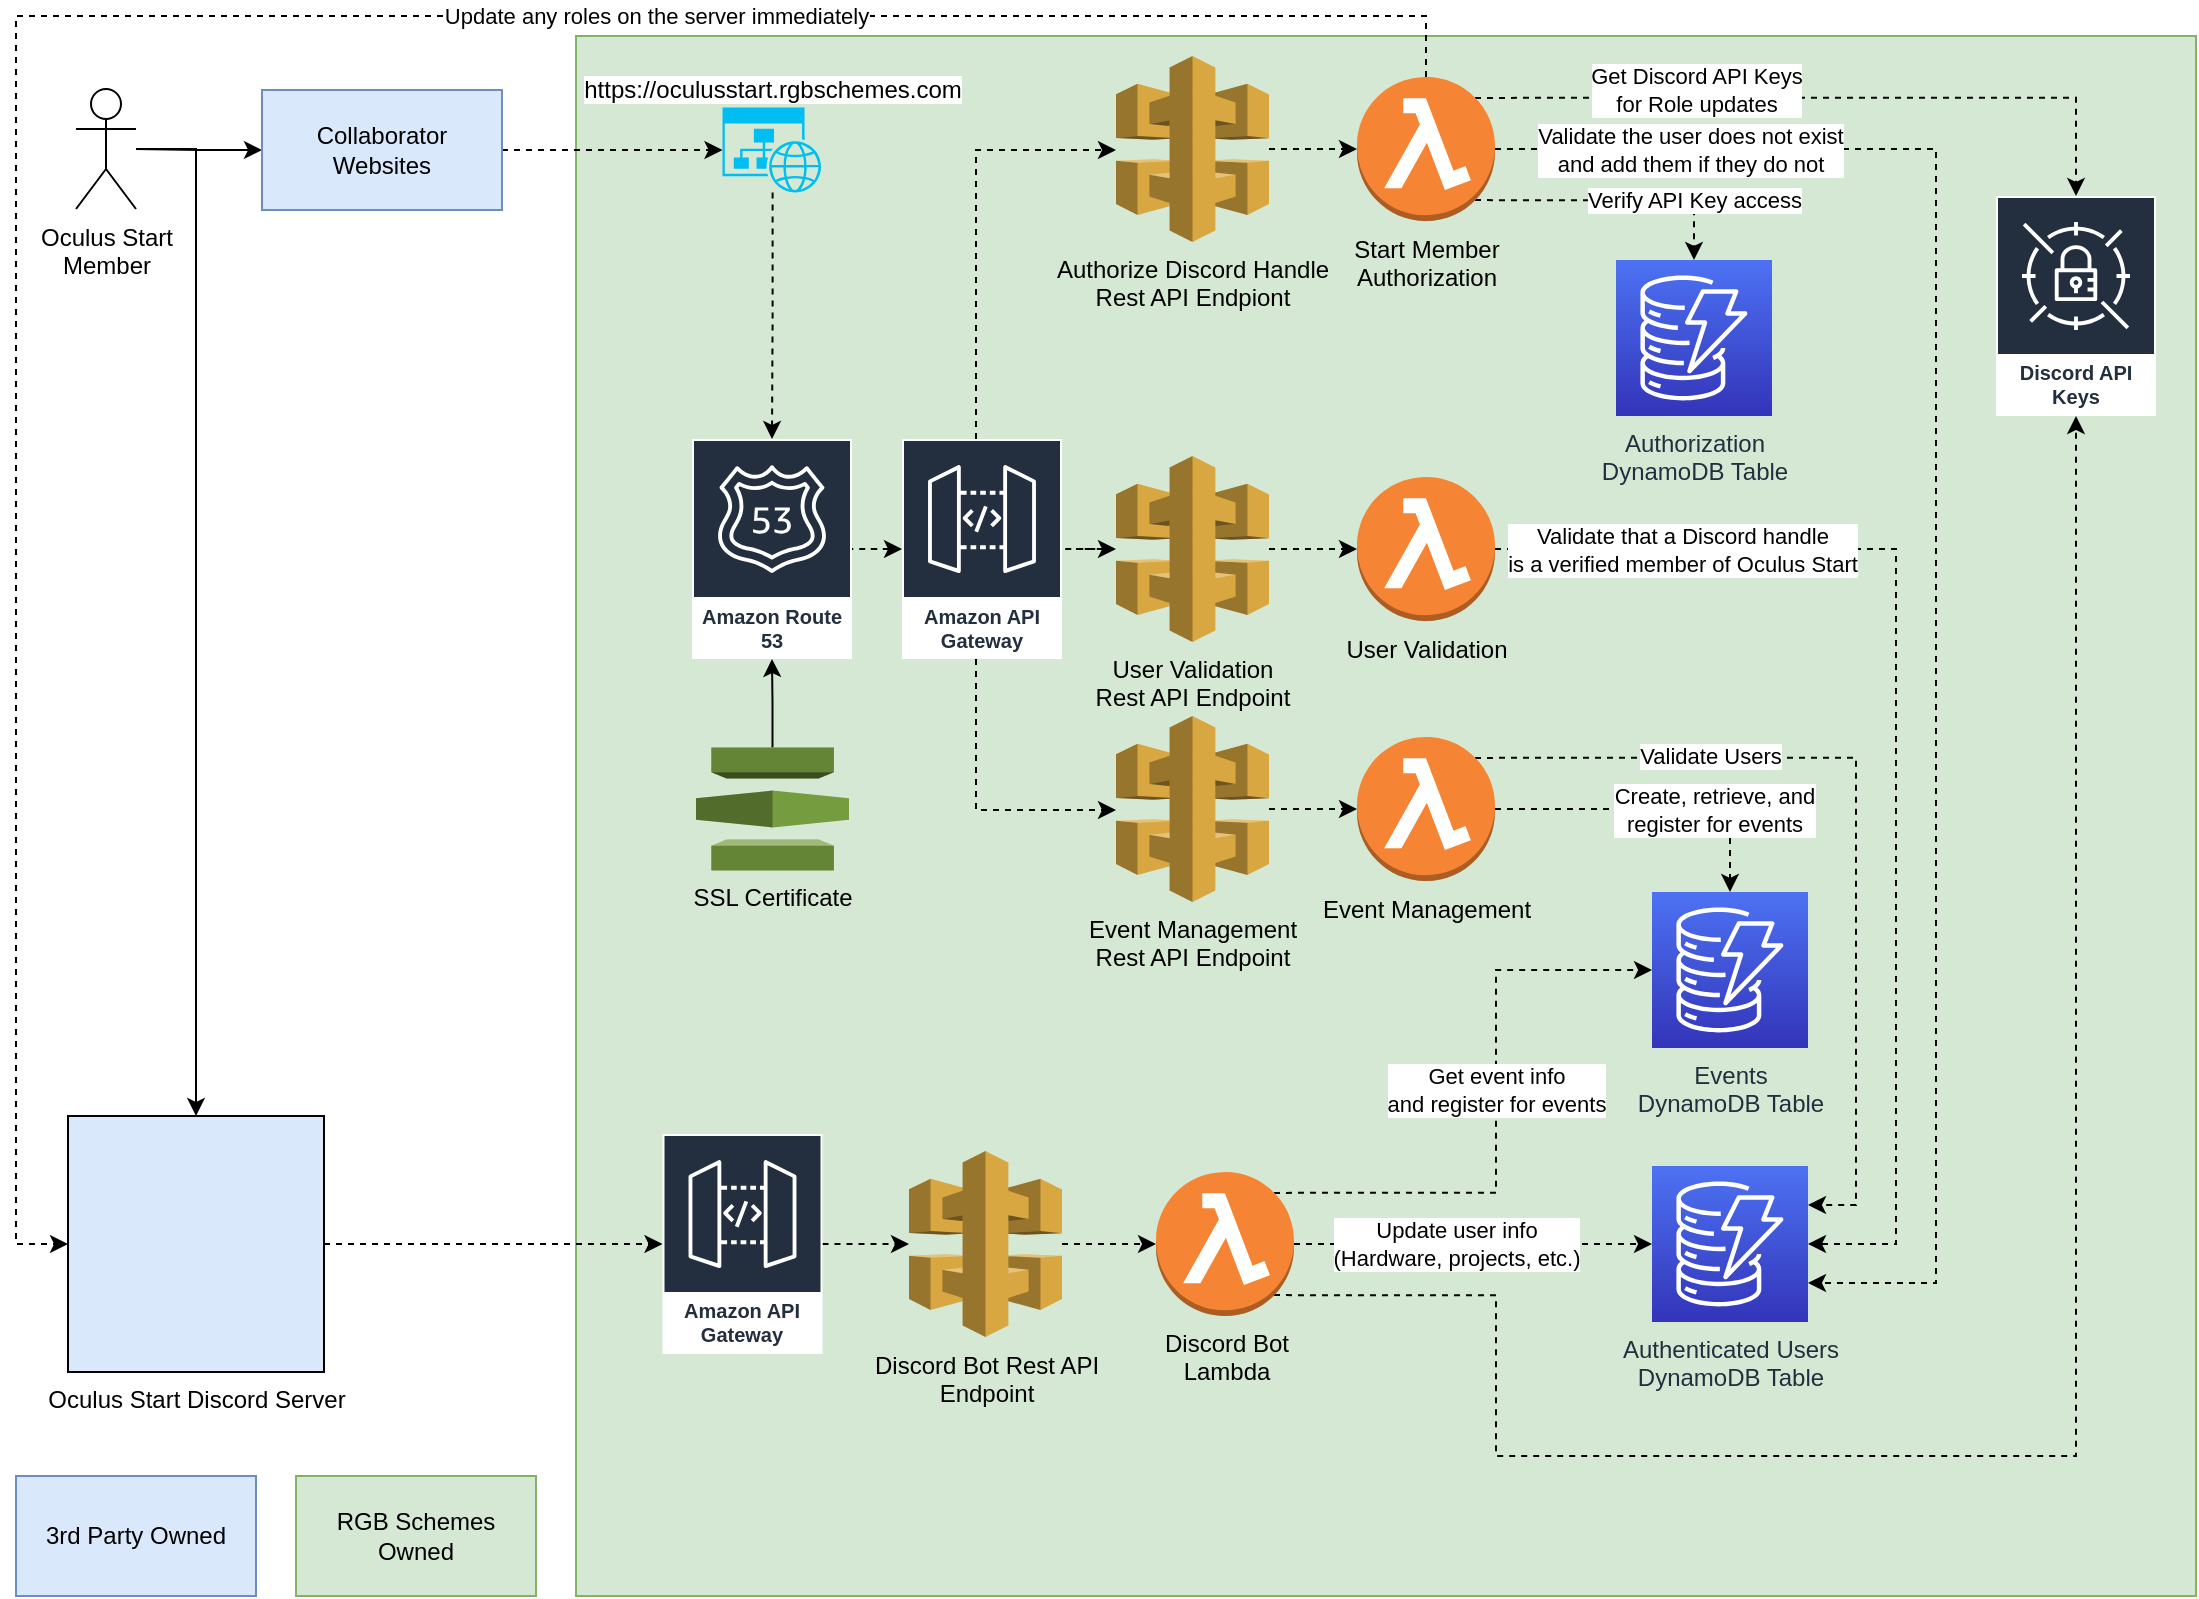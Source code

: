 <mxfile version="14.4.8" type="device"><diagram id="RIyVK-XJGP49oSCJvcVm" name="Page-1"><mxGraphModel dx="2062" dy="1098" grid="1" gridSize="10" guides="1" tooltips="1" connect="1" arrows="1" fold="1" page="1" pageScale="1" pageWidth="850" pageHeight="1100" math="0" shadow="0"><root><mxCell id="0"/><mxCell id="1" parent="0"/><mxCell id="uqmFbLqjzbV420JdiKKn-1" value="" style="rounded=0;whiteSpace=wrap;html=1;fillColor=#d5e8d4;strokeColor=#82b366;labelBackgroundColor=#ffffff;" parent="1" vertex="1"><mxGeometry x="290" y="20" width="810" height="780" as="geometry"/></mxCell><mxCell id="uqmFbLqjzbV420JdiKKn-25" style="edgeStyle=orthogonalEdgeStyle;rounded=0;orthogonalLoop=1;jettySize=auto;html=1;entryX=0.5;entryY=0;entryDx=0;entryDy=0;" parent="1" source="uqmFbLqjzbV420JdiKKn-3" target="uqmFbLqjzbV420JdiKKn-24" edge="1"><mxGeometry relative="1" as="geometry"><Array as="points"><mxPoint x="100" y="77"/></Array></mxGeometry></mxCell><mxCell id="uqmFbLqjzbV420JdiKKn-3" value="Oculus Start&lt;br&gt;Member" style="shape=umlActor;verticalLabelPosition=bottom;verticalAlign=top;html=1;outlineConnect=0;" parent="1" vertex="1"><mxGeometry x="40" y="46.5" width="30" height="60" as="geometry"/></mxCell><mxCell id="uqmFbLqjzbV420JdiKKn-12" style="edgeStyle=orthogonalEdgeStyle;rounded=0;orthogonalLoop=1;jettySize=auto;html=1;entryX=0;entryY=0.5;entryDx=0;entryDy=0;entryPerimeter=0;dashed=1;" parent="1" source="uqmFbLqjzbV420JdiKKn-4" target="uqmFbLqjzbV420JdiKKn-11" edge="1"><mxGeometry relative="1" as="geometry"/></mxCell><mxCell id="uqmFbLqjzbV420JdiKKn-4" value="Authorize Discord Handle&lt;br&gt;Rest API Endpiont" style="outlineConnect=0;dashed=0;verticalLabelPosition=bottom;verticalAlign=top;align=center;html=1;shape=mxgraph.aws3.api_gateway;fillColor=#D9A741;gradientColor=none;" parent="1" vertex="1"><mxGeometry x="560" y="30" width="76.5" height="93" as="geometry"/></mxCell><mxCell id="uqmFbLqjzbV420JdiKKn-76" style="edgeStyle=orthogonalEdgeStyle;rounded=0;orthogonalLoop=1;jettySize=auto;html=1;exitX=1;exitY=0.5;exitDx=0;exitDy=0;exitPerimeter=0;entryX=1;entryY=0.75;entryDx=0;entryDy=0;entryPerimeter=0;dashed=1;" parent="1" source="uqmFbLqjzbV420JdiKKn-11" target="uqmFbLqjzbV420JdiKKn-14" edge="1"><mxGeometry relative="1" as="geometry"><Array as="points"><mxPoint x="970" y="77"/><mxPoint x="970" y="644"/></Array></mxGeometry></mxCell><mxCell id="u1aM631QfO5LvsGasLex-4" value="Validate the user does not exist&lt;br&gt;and add them if they do not" style="edgeLabel;html=1;align=center;verticalAlign=middle;resizable=0;points=[];labelBackgroundColor=#ffffff;" parent="uqmFbLqjzbV420JdiKKn-76" vertex="1" connectable="0"><mxGeometry x="-0.655" y="1" relative="1" as="geometry"><mxPoint x="-49.5" y="1" as="offset"/></mxGeometry></mxCell><mxCell id="u1aM631QfO5LvsGasLex-2" style="edgeStyle=orthogonalEdgeStyle;rounded=0;orthogonalLoop=1;jettySize=auto;html=1;exitX=0.5;exitY=0;exitDx=0;exitDy=0;exitPerimeter=0;entryX=0;entryY=0.5;entryDx=0;entryDy=0;dashed=1;" parent="1" source="uqmFbLqjzbV420JdiKKn-11" target="uqmFbLqjzbV420JdiKKn-24" edge="1"><mxGeometry relative="1" as="geometry"><Array as="points"><mxPoint x="715" y="10"/><mxPoint x="10" y="10"/><mxPoint x="10" y="624"/></Array></mxGeometry></mxCell><mxCell id="u1aM631QfO5LvsGasLex-3" value="Update any roles on the server immediately" style="edgeLabel;html=1;align=center;verticalAlign=middle;resizable=0;points=[];" parent="u1aM631QfO5LvsGasLex-2" vertex="1" connectable="0"><mxGeometry x="-0.396" y="4" relative="1" as="geometry"><mxPoint y="-4" as="offset"/></mxGeometry></mxCell><mxCell id="BA8UXdYmcdBvVOrS4aVX-10" style="edgeStyle=orthogonalEdgeStyle;rounded=0;orthogonalLoop=1;jettySize=auto;html=1;exitX=0.855;exitY=0.855;exitDx=0;exitDy=0;exitPerimeter=0;dashed=1;" parent="1" source="uqmFbLqjzbV420JdiKKn-11" target="BA8UXdYmcdBvVOrS4aVX-2" edge="1"><mxGeometry relative="1" as="geometry"/></mxCell><mxCell id="BA8UXdYmcdBvVOrS4aVX-11" value="Verify API Key access" style="edgeLabel;html=1;align=center;verticalAlign=middle;resizable=0;points=[];" parent="BA8UXdYmcdBvVOrS4aVX-10" vertex="1" connectable="0"><mxGeometry x="0.548" y="-1" relative="1" as="geometry"><mxPoint x="1.51" y="-1.1" as="offset"/></mxGeometry></mxCell><mxCell id="BA8UXdYmcdBvVOrS4aVX-12" style="edgeStyle=orthogonalEdgeStyle;rounded=0;orthogonalLoop=1;jettySize=auto;html=1;exitX=0.855;exitY=0.145;exitDx=0;exitDy=0;exitPerimeter=0;dashed=1;" parent="1" source="uqmFbLqjzbV420JdiKKn-11" target="tnK6DhMkWSxfxEmFP5sY-1" edge="1"><mxGeometry relative="1" as="geometry"><Array as="points"><mxPoint x="1040" y="51"/></Array></mxGeometry></mxCell><mxCell id="BA8UXdYmcdBvVOrS4aVX-13" value="Get Discord API Keys&lt;br&gt;for Role updates" style="edgeLabel;html=1;align=center;verticalAlign=middle;resizable=0;points=[];" parent="BA8UXdYmcdBvVOrS4aVX-12" vertex="1" connectable="0"><mxGeometry x="-0.453" y="1" relative="1" as="geometry"><mxPoint x="14.51" y="-3.43" as="offset"/></mxGeometry></mxCell><mxCell id="uqmFbLqjzbV420JdiKKn-11" value="Start Member&lt;br&gt;Authorization" style="outlineConnect=0;dashed=0;verticalLabelPosition=bottom;verticalAlign=top;align=center;html=1;shape=mxgraph.aws3.lambda_function;fillColor=#F58534;gradientColor=none;" parent="1" vertex="1"><mxGeometry x="680.5" y="40.5" width="69" height="72" as="geometry"/></mxCell><mxCell id="uqmFbLqjzbV420JdiKKn-14" value="Authenticated Users&lt;br&gt;DynamoDB Table" style="points=[[0,0,0],[0.25,0,0],[0.5,0,0],[0.75,0,0],[1,0,0],[0,1,0],[0.25,1,0],[0.5,1,0],[0.75,1,0],[1,1,0],[0,0.25,0],[0,0.5,0],[0,0.75,0],[1,0.25,0],[1,0.5,0],[1,0.75,0]];outlineConnect=0;fontColor=#232F3E;gradientColor=#4D72F3;gradientDirection=north;fillColor=#3334B9;strokeColor=#ffffff;dashed=0;verticalLabelPosition=bottom;verticalAlign=top;align=center;html=1;fontSize=12;fontStyle=0;aspect=fixed;shape=mxgraph.aws4.resourceIcon;resIcon=mxgraph.aws4.dynamodb;" parent="1" vertex="1"><mxGeometry x="828" y="585" width="78" height="78" as="geometry"/></mxCell><mxCell id="u1aM631QfO5LvsGasLex-41" style="edgeStyle=orthogonalEdgeStyle;rounded=0;orthogonalLoop=1;jettySize=auto;html=1;dashed=1;startArrow=none;startFill=0;endArrow=classic;endFill=1;" parent="1" source="uqmFbLqjzbV420JdiKKn-24" target="449qDYbFB-lk0MtSm_en-9" edge="1"><mxGeometry relative="1" as="geometry"/></mxCell><mxCell id="uqmFbLqjzbV420JdiKKn-24" value="Oculus Start Discord Server" style="shape=image;html=1;verticalAlign=top;verticalLabelPosition=bottom;labelBackgroundColor=#ffffff;imageAspect=0;aspect=fixed;image=https://cdn4.iconfinder.com/data/icons/logos-and-brands/512/91_Discord_logo_logos-128.png;imageBorder=#000000;imageBackground=#DAE8FC;" parent="1" vertex="1"><mxGeometry x="36" y="560" width="128" height="128" as="geometry"/></mxCell><mxCell id="uqmFbLqjzbV420JdiKKn-27" value="3rd Party Owned" style="rounded=0;whiteSpace=wrap;html=1;fillColor=#dae8fc;strokeColor=#6c8ebf;" parent="1" vertex="1"><mxGeometry x="10" y="740" width="120" height="60" as="geometry"/></mxCell><mxCell id="uqmFbLqjzbV420JdiKKn-29" value="RGB Schemes&lt;br&gt;Owned" style="rounded=0;whiteSpace=wrap;html=1;fillColor=#d5e8d4;strokeColor=#82b366;" parent="1" vertex="1"><mxGeometry x="150" y="740" width="120" height="60" as="geometry"/></mxCell><mxCell id="uqmFbLqjzbV420JdiKKn-45" value="Events&lt;br&gt;DynamoDB Table" style="points=[[0,0,0],[0.25,0,0],[0.5,0,0],[0.75,0,0],[1,0,0],[0,1,0],[0.25,1,0],[0.5,1,0],[0.75,1,0],[1,1,0],[0,0.25,0],[0,0.5,0],[0,0.75,0],[1,0.25,0],[1,0.5,0],[1,0.75,0]];outlineConnect=0;fontColor=#232F3E;gradientColor=#4D72F3;gradientDirection=north;fillColor=#3334B9;strokeColor=#ffffff;dashed=0;verticalLabelPosition=bottom;verticalAlign=top;align=center;html=1;fontSize=12;fontStyle=0;aspect=fixed;shape=mxgraph.aws4.resourceIcon;resIcon=mxgraph.aws4.dynamodb;" parent="1" vertex="1"><mxGeometry x="828" y="448" width="78" height="78" as="geometry"/></mxCell><mxCell id="uqmFbLqjzbV420JdiKKn-58" style="edgeStyle=orthogonalEdgeStyle;rounded=0;orthogonalLoop=1;jettySize=auto;html=1;entryX=0.5;entryY=0;entryDx=0;entryDy=0;entryPerimeter=0;dashed=1;" parent="1" source="uqmFbLqjzbV420JdiKKn-31" target="uqmFbLqjzbV420JdiKKn-45" edge="1"><mxGeometry relative="1" as="geometry"/></mxCell><mxCell id="u1aM631QfO5LvsGasLex-10" value="Create, retrieve, and&lt;br&gt;register for events" style="edgeLabel;html=1;align=center;verticalAlign=middle;resizable=0;points=[];" parent="uqmFbLqjzbV420JdiKKn-58" vertex="1" connectable="0"><mxGeometry x="0.277" relative="1" as="geometry"><mxPoint x="7.5" as="offset"/></mxGeometry></mxCell><mxCell id="dLIhJnnSE6JZPEZerzcS-6" style="edgeStyle=orthogonalEdgeStyle;rounded=0;orthogonalLoop=1;jettySize=auto;html=1;exitX=0.855;exitY=0.145;exitDx=0;exitDy=0;exitPerimeter=0;entryX=1;entryY=0.25;entryDx=0;entryDy=0;entryPerimeter=0;dashed=1;" parent="1" source="uqmFbLqjzbV420JdiKKn-31" target="uqmFbLqjzbV420JdiKKn-14" edge="1"><mxGeometry relative="1" as="geometry"><Array as="points"><mxPoint x="930" y="381"/><mxPoint x="930" y="605"/></Array></mxGeometry></mxCell><mxCell id="u1aM631QfO5LvsGasLex-9" value="Validate Users" style="edgeLabel;html=1;align=center;verticalAlign=middle;resizable=0;points=[];" parent="dLIhJnnSE6JZPEZerzcS-6" vertex="1" connectable="0"><mxGeometry x="-0.722" y="-2" relative="1" as="geometry"><mxPoint x="56.5" y="-2.93" as="offset"/></mxGeometry></mxCell><mxCell id="uqmFbLqjzbV420JdiKKn-31" value="Event Management" style="outlineConnect=0;dashed=0;verticalLabelPosition=bottom;verticalAlign=top;align=center;html=1;shape=mxgraph.aws3.lambda_function;fillColor=#F58534;gradientColor=none;" parent="1" vertex="1"><mxGeometry x="680.5" y="370.5" width="69" height="72" as="geometry"/></mxCell><mxCell id="uqmFbLqjzbV420JdiKKn-35" style="edgeStyle=orthogonalEdgeStyle;rounded=0;orthogonalLoop=1;jettySize=auto;html=1;entryX=0;entryY=0.5;entryDx=0;entryDy=0;entryPerimeter=0;dashed=1;" parent="1" source="uqmFbLqjzbV420JdiKKn-34" target="uqmFbLqjzbV420JdiKKn-31" edge="1"><mxGeometry relative="1" as="geometry"/></mxCell><mxCell id="uqmFbLqjzbV420JdiKKn-34" value="Event Management&lt;br&gt;Rest API Endpoint" style="outlineConnect=0;dashed=0;verticalLabelPosition=bottom;verticalAlign=top;align=center;html=1;shape=mxgraph.aws3.api_gateway;fillColor=#D9A741;gradientColor=none;" parent="1" vertex="1"><mxGeometry x="560" y="360" width="76.5" height="93" as="geometry"/></mxCell><mxCell id="449qDYbFB-lk0MtSm_en-5" style="edgeStyle=orthogonalEdgeStyle;rounded=0;orthogonalLoop=1;jettySize=auto;html=1;dashed=1;startArrow=none;startFill=0;endArrow=classic;endFill=1;" edge="1" parent="1" source="dLIhJnnSE6JZPEZerzcS-7" target="dLIhJnnSE6JZPEZerzcS-9"><mxGeometry relative="1" as="geometry"/></mxCell><mxCell id="dLIhJnnSE6JZPEZerzcS-7" value="Discord Bot Rest API&lt;br&gt;Endpoint" style="outlineConnect=0;dashed=0;verticalLabelPosition=bottom;verticalAlign=top;align=center;html=1;shape=mxgraph.aws3.api_gateway;fillColor=#D9A741;gradientColor=none;" parent="1" vertex="1"><mxGeometry x="456.5" y="577.5" width="76.5" height="93" as="geometry"/></mxCell><mxCell id="u1aM631QfO5LvsGasLex-16" style="edgeStyle=orthogonalEdgeStyle;rounded=0;orthogonalLoop=1;jettySize=auto;html=1;entryX=0;entryY=0.5;entryDx=0;entryDy=0;entryPerimeter=0;startArrow=none;startFill=0;endArrow=classic;endFill=1;dashed=1;exitX=1;exitY=0.5;exitDx=0;exitDy=0;exitPerimeter=0;" parent="1" source="dLIhJnnSE6JZPEZerzcS-9" target="uqmFbLqjzbV420JdiKKn-14" edge="1"><mxGeometry relative="1" as="geometry"><Array as="points"><mxPoint x="660" y="624"/><mxPoint x="660" y="624"/></Array></mxGeometry></mxCell><mxCell id="u1aM631QfO5LvsGasLex-17" value="Update user info&lt;br&gt;(Hardware, projects, etc.)" style="edgeLabel;html=1;align=center;verticalAlign=middle;resizable=0;points=[];" parent="u1aM631QfO5LvsGasLex-16" vertex="1" connectable="0"><mxGeometry x="-0.137" y="-1" relative="1" as="geometry"><mxPoint x="4" y="-1" as="offset"/></mxGeometry></mxCell><mxCell id="u1aM631QfO5LvsGasLex-19" style="edgeStyle=orthogonalEdgeStyle;rounded=0;orthogonalLoop=1;jettySize=auto;html=1;entryX=0;entryY=0.5;entryDx=0;entryDy=0;entryPerimeter=0;dashed=1;startArrow=none;startFill=0;endArrow=classic;endFill=1;exitX=0.855;exitY=0.145;exitDx=0;exitDy=0;exitPerimeter=0;" parent="1" source="dLIhJnnSE6JZPEZerzcS-9" target="uqmFbLqjzbV420JdiKKn-45" edge="1"><mxGeometry relative="1" as="geometry"><Array as="points"><mxPoint x="750" y="598"/><mxPoint x="750" y="487"/></Array></mxGeometry></mxCell><mxCell id="u1aM631QfO5LvsGasLex-20" value="Get event info&lt;br&gt;and register for events" style="edgeLabel;html=1;align=center;verticalAlign=middle;resizable=0;points=[];" parent="u1aM631QfO5LvsGasLex-19" vertex="1" connectable="0"><mxGeometry x="-0.184" y="-1" relative="1" as="geometry"><mxPoint x="-1.5" y="-39.91" as="offset"/></mxGeometry></mxCell><mxCell id="u1aM631QfO5LvsGasLex-22" style="edgeStyle=orthogonalEdgeStyle;rounded=0;orthogonalLoop=1;jettySize=auto;html=1;exitX=0.855;exitY=0.855;exitDx=0;exitDy=0;exitPerimeter=0;dashed=1;startArrow=none;startFill=0;endArrow=classic;endFill=1;" parent="1" source="dLIhJnnSE6JZPEZerzcS-9" target="tnK6DhMkWSxfxEmFP5sY-1" edge="1"><mxGeometry relative="1" as="geometry"><Array as="points"><mxPoint x="750" y="650"/><mxPoint x="750" y="730"/><mxPoint x="1040" y="730"/></Array></mxGeometry></mxCell><mxCell id="dLIhJnnSE6JZPEZerzcS-9" value="Discord Bot&lt;br&gt;Lambda" style="outlineConnect=0;dashed=0;verticalLabelPosition=bottom;verticalAlign=top;align=center;html=1;shape=mxgraph.aws3.lambda_function;fillColor=#F58534;gradientColor=none;" parent="1" vertex="1"><mxGeometry x="580" y="588" width="69" height="72" as="geometry"/></mxCell><mxCell id="tnK6DhMkWSxfxEmFP5sY-1" value="Discord API Keys" style="outlineConnect=0;fontColor=#232F3E;gradientColor=none;strokeColor=#ffffff;fillColor=#232F3E;dashed=0;verticalLabelPosition=middle;verticalAlign=bottom;align=center;html=1;whiteSpace=wrap;fontSize=10;fontStyle=1;spacing=3;shape=mxgraph.aws4.productIcon;prIcon=mxgraph.aws4.secrets_manager;" parent="1" vertex="1"><mxGeometry x="1000" y="100" width="80" height="110" as="geometry"/></mxCell><mxCell id="u1aM631QfO5LvsGasLex-15" style="edgeStyle=orthogonalEdgeStyle;rounded=0;orthogonalLoop=1;jettySize=auto;html=1;exitX=0;exitY=0.5;exitDx=0;exitDy=0;startArrow=classic;startFill=1;endArrow=none;endFill=0;" parent="1" source="u1aM631QfO5LvsGasLex-6" target="uqmFbLqjzbV420JdiKKn-3" edge="1"><mxGeometry relative="1" as="geometry"><Array as="points"/></mxGeometry></mxCell><mxCell id="449qDYbFB-lk0MtSm_en-16" style="edgeStyle=orthogonalEdgeStyle;rounded=0;orthogonalLoop=1;jettySize=auto;html=1;exitX=1;exitY=0.5;exitDx=0;exitDy=0;entryX=0;entryY=0.5;entryDx=0;entryDy=0;entryPerimeter=0;dashed=1;startArrow=none;startFill=0;endArrow=classic;endFill=1;" edge="1" parent="1" source="u1aM631QfO5LvsGasLex-6" target="449qDYbFB-lk0MtSm_en-15"><mxGeometry relative="1" as="geometry"/></mxCell><mxCell id="u1aM631QfO5LvsGasLex-6" value="Collaborator&lt;br&gt;Websites" style="rounded=0;whiteSpace=wrap;html=1;fillColor=#dae8fc;strokeColor=#6c8ebf;" parent="1" vertex="1"><mxGeometry x="133" y="47" width="120" height="60" as="geometry"/></mxCell><mxCell id="u1aM631QfO5LvsGasLex-36" style="edgeStyle=orthogonalEdgeStyle;rounded=0;orthogonalLoop=1;jettySize=auto;html=1;exitX=1;exitY=0.5;exitDx=0;exitDy=0;exitPerimeter=0;entryX=1;entryY=0.5;entryDx=0;entryDy=0;entryPerimeter=0;dashed=1;startArrow=none;startFill=0;endArrow=classic;endFill=1;" parent="1" source="u1aM631QfO5LvsGasLex-33" target="uqmFbLqjzbV420JdiKKn-14" edge="1"><mxGeometry relative="1" as="geometry"><Array as="points"><mxPoint x="950" y="277"/><mxPoint x="950" y="624"/></Array></mxGeometry></mxCell><mxCell id="u1aM631QfO5LvsGasLex-37" value="Validate that a Discord handle&lt;br&gt;is a verified member of Oculus Start" style="edgeLabel;html=1;align=center;verticalAlign=middle;resizable=0;points=[];" parent="u1aM631QfO5LvsGasLex-36" vertex="1" connectable="0"><mxGeometry x="-0.636" relative="1" as="geometry"><mxPoint x="-14.5" as="offset"/></mxGeometry></mxCell><mxCell id="u1aM631QfO5LvsGasLex-33" value="User Validation" style="outlineConnect=0;dashed=0;verticalLabelPosition=bottom;verticalAlign=top;align=center;html=1;shape=mxgraph.aws3.lambda_function;fillColor=#F58534;gradientColor=none;" parent="1" vertex="1"><mxGeometry x="680.5" y="240.5" width="69" height="72" as="geometry"/></mxCell><mxCell id="u1aM631QfO5LvsGasLex-34" style="edgeStyle=orthogonalEdgeStyle;rounded=0;orthogonalLoop=1;jettySize=auto;html=1;entryX=0;entryY=0.5;entryDx=0;entryDy=0;entryPerimeter=0;dashed=1;" parent="1" source="u1aM631QfO5LvsGasLex-35" target="u1aM631QfO5LvsGasLex-33" edge="1"><mxGeometry relative="1" as="geometry"/></mxCell><mxCell id="449qDYbFB-lk0MtSm_en-2" style="edgeStyle=orthogonalEdgeStyle;rounded=0;orthogonalLoop=1;jettySize=auto;html=1;startArrow=classic;startFill=1;endArrow=none;endFill=0;dashed=1;" edge="1" parent="1" source="449qDYbFB-lk0MtSm_en-10" target="449qDYbFB-lk0MtSm_en-1"><mxGeometry relative="1" as="geometry"/></mxCell><mxCell id="u1aM631QfO5LvsGasLex-35" value="User Validation&lt;br&gt;Rest API Endpoint" style="outlineConnect=0;dashed=0;verticalLabelPosition=bottom;verticalAlign=top;align=center;html=1;shape=mxgraph.aws3.api_gateway;fillColor=#D9A741;gradientColor=none;" parent="1" vertex="1"><mxGeometry x="560" y="230" width="76.5" height="93" as="geometry"/></mxCell><mxCell id="BA8UXdYmcdBvVOrS4aVX-2" value="Authorization&lt;br&gt;DynamoDB Table" style="points=[[0,0,0],[0.25,0,0],[0.5,0,0],[0.75,0,0],[1,0,0],[0,1,0],[0.25,1,0],[0.5,1,0],[0.75,1,0],[1,1,0],[0,0.25,0],[0,0.5,0],[0,0.75,0],[1,0.25,0],[1,0.5,0],[1,0.75,0]];outlineConnect=0;fontColor=#232F3E;gradientColor=#4D72F3;gradientDirection=north;fillColor=#3334B9;strokeColor=#ffffff;dashed=0;verticalLabelPosition=bottom;verticalAlign=top;align=center;html=1;fontSize=12;fontStyle=0;aspect=fixed;shape=mxgraph.aws4.resourceIcon;resIcon=mxgraph.aws4.dynamodb;" parent="1" vertex="1"><mxGeometry x="810" y="132" width="78" height="78" as="geometry"/></mxCell><mxCell id="449qDYbFB-lk0MtSm_en-1" value="Amazon Route 53" style="outlineConnect=0;fontColor=#232F3E;gradientColor=none;strokeColor=#ffffff;fillColor=#232F3E;dashed=0;verticalLabelPosition=middle;verticalAlign=bottom;align=center;html=1;whiteSpace=wrap;fontSize=10;fontStyle=1;spacing=3;shape=mxgraph.aws4.productIcon;prIcon=mxgraph.aws4.route_53;" vertex="1" parent="1"><mxGeometry x="348" y="221.5" width="80" height="110" as="geometry"/></mxCell><mxCell id="449qDYbFB-lk0MtSm_en-8" style="edgeStyle=orthogonalEdgeStyle;rounded=0;orthogonalLoop=1;jettySize=auto;html=1;startArrow=none;startFill=0;endArrow=classic;endFill=1;" edge="1" parent="1" source="449qDYbFB-lk0MtSm_en-6" target="449qDYbFB-lk0MtSm_en-1"><mxGeometry relative="1" as="geometry"/></mxCell><mxCell id="449qDYbFB-lk0MtSm_en-6" value="SSL Certificate" style="outlineConnect=0;dashed=0;verticalLabelPosition=bottom;verticalAlign=top;align=center;html=1;shape=mxgraph.aws3.certificate_manager;fillColor=#759C3E;gradientColor=none;" vertex="1" parent="1"><mxGeometry x="350" y="375.75" width="76.5" height="61.5" as="geometry"/></mxCell><mxCell id="449qDYbFB-lk0MtSm_en-14" style="edgeStyle=orthogonalEdgeStyle;rounded=0;orthogonalLoop=1;jettySize=auto;html=1;dashed=1;startArrow=none;startFill=0;endArrow=classic;endFill=1;" edge="1" parent="1" source="449qDYbFB-lk0MtSm_en-9" target="dLIhJnnSE6JZPEZerzcS-7"><mxGeometry relative="1" as="geometry"/></mxCell><mxCell id="449qDYbFB-lk0MtSm_en-9" value="Amazon API Gateway" style="outlineConnect=0;fontColor=#232F3E;gradientColor=none;strokeColor=#ffffff;fillColor=#232F3E;dashed=0;verticalLabelPosition=middle;verticalAlign=bottom;align=center;html=1;whiteSpace=wrap;fontSize=10;fontStyle=1;spacing=3;shape=mxgraph.aws4.productIcon;prIcon=mxgraph.aws4.api_gateway;" vertex="1" parent="1"><mxGeometry x="333.25" y="569" width="80" height="110" as="geometry"/></mxCell><mxCell id="449qDYbFB-lk0MtSm_en-12" style="edgeStyle=orthogonalEdgeStyle;rounded=0;orthogonalLoop=1;jettySize=auto;html=1;startArrow=none;startFill=0;endArrow=classic;endFill=1;dashed=1;" edge="1" parent="1" source="449qDYbFB-lk0MtSm_en-10" target="uqmFbLqjzbV420JdiKKn-4"><mxGeometry relative="1" as="geometry"><Array as="points"><mxPoint x="490" y="77"/></Array></mxGeometry></mxCell><mxCell id="449qDYbFB-lk0MtSm_en-13" style="edgeStyle=orthogonalEdgeStyle;rounded=0;orthogonalLoop=1;jettySize=auto;html=1;dashed=1;startArrow=none;startFill=0;endArrow=classic;endFill=1;" edge="1" parent="1" source="449qDYbFB-lk0MtSm_en-10" target="uqmFbLqjzbV420JdiKKn-34"><mxGeometry relative="1" as="geometry"><Array as="points"><mxPoint x="490" y="407"/></Array></mxGeometry></mxCell><mxCell id="449qDYbFB-lk0MtSm_en-10" value="Amazon API Gateway" style="outlineConnect=0;fontColor=#232F3E;gradientColor=none;strokeColor=#ffffff;fillColor=#232F3E;dashed=0;verticalLabelPosition=middle;verticalAlign=bottom;align=center;html=1;whiteSpace=wrap;fontSize=10;fontStyle=1;spacing=3;shape=mxgraph.aws4.productIcon;prIcon=mxgraph.aws4.api_gateway;" vertex="1" parent="1"><mxGeometry x="453" y="221.5" width="80" height="110" as="geometry"/></mxCell><mxCell id="449qDYbFB-lk0MtSm_en-11" style="edgeStyle=orthogonalEdgeStyle;rounded=0;orthogonalLoop=1;jettySize=auto;html=1;startArrow=classic;startFill=1;endArrow=none;endFill=0;dashed=1;" edge="1" parent="1" source="u1aM631QfO5LvsGasLex-35" target="449qDYbFB-lk0MtSm_en-10"><mxGeometry relative="1" as="geometry"><mxPoint x="560" y="276.5" as="sourcePoint"/><mxPoint x="425" y="276.5" as="targetPoint"/></mxGeometry></mxCell><mxCell id="449qDYbFB-lk0MtSm_en-17" style="edgeStyle=orthogonalEdgeStyle;rounded=0;orthogonalLoop=1;jettySize=auto;html=1;dashed=1;startArrow=none;startFill=0;endArrow=classic;endFill=1;" edge="1" parent="1" source="449qDYbFB-lk0MtSm_en-15" target="449qDYbFB-lk0MtSm_en-1"><mxGeometry relative="1" as="geometry"/></mxCell><mxCell id="449qDYbFB-lk0MtSm_en-15" value="&lt;span style=&quot;background-color: rgb(255 , 255 , 255)&quot;&gt;https://oculusstart.rgbschemes.com&lt;/span&gt;" style="verticalLabelPosition=top;html=1;verticalAlign=bottom;align=center;strokeColor=none;fillColor=#00BEF2;shape=mxgraph.azure.website_generic;pointerEvents=1;labelPosition=center;" vertex="1" parent="1"><mxGeometry x="363.25" y="55.75" width="50" height="42.5" as="geometry"/></mxCell></root></mxGraphModel></diagram></mxfile>